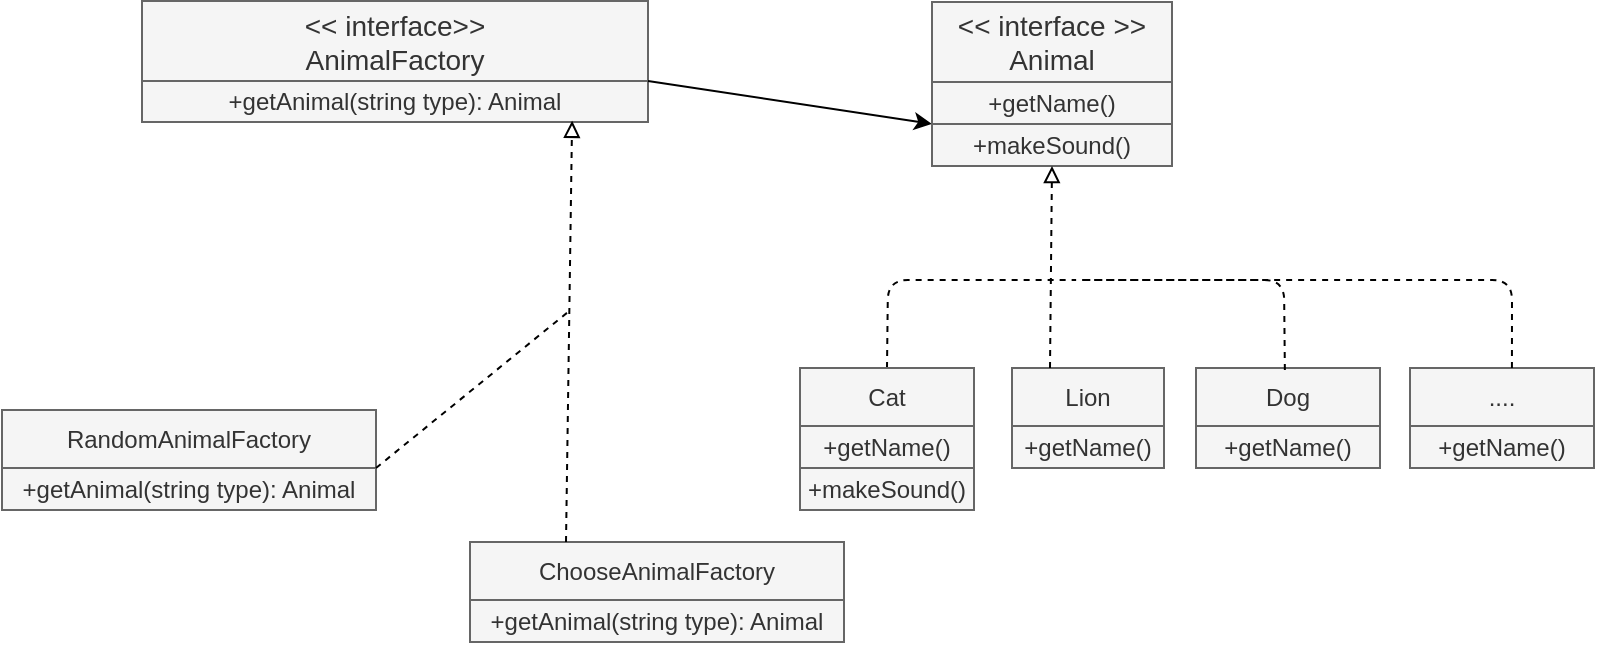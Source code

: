 <mxfile version="13.6.10" type="github">
  <diagram id="SIKrK5eI--MtJMHvcvKw" name="Page-1">
    <mxGraphModel dx="983" dy="499" grid="0" gridSize="10" guides="1" tooltips="1" connect="1" arrows="1" fold="1" page="1" pageScale="1" pageWidth="827" pageHeight="1169" math="0" shadow="0">
      <root>
        <mxCell id="0" />
        <mxCell id="1" parent="0" />
        <mxCell id="ceYIHfMtp4r3eAE6aNUn-2" value="&lt;font style=&quot;font-size: 14px&quot;&gt;&amp;lt;&amp;lt; interface &amp;gt;&amp;gt;&lt;br&gt;Animal&lt;/font&gt;" style="rounded=0;whiteSpace=wrap;html=1;fillColor=#f5f5f5;strokeColor=#666666;fontColor=#333333;" parent="1" vertex="1">
          <mxGeometry x="481" y="424" width="120" height="40" as="geometry" />
        </mxCell>
        <mxCell id="ceYIHfMtp4r3eAE6aNUn-5" value="" style="endArrow=none;html=1;rounded=1;dashed=1;endFill=0;exitX=0.5;exitY=0;exitDx=0;exitDy=0;jumpStyle=none;startSize=10;fontSize=11;labelBorderColor=none;" parent="1" source="ceYIHfMtp4r3eAE6aNUn-7" edge="1">
          <mxGeometry width="50" height="50" relative="1" as="geometry">
            <mxPoint x="442" y="524" as="sourcePoint" />
            <mxPoint x="553" y="563" as="targetPoint" />
            <Array as="points">
              <mxPoint x="459" y="563" />
              <mxPoint x="553" y="563" />
            </Array>
          </mxGeometry>
        </mxCell>
        <mxCell id="ceYIHfMtp4r3eAE6aNUn-7" value="Cat" style="rounded=0;whiteSpace=wrap;html=1;fillColor=#f5f5f5;strokeColor=#666666;fontColor=#333333;" parent="1" vertex="1">
          <mxGeometry x="415" y="607" width="87" height="29" as="geometry" />
        </mxCell>
        <mxCell id="ceYIHfMtp4r3eAE6aNUn-8" value="+makeSound()" style="rounded=0;whiteSpace=wrap;html=1;fillColor=#f5f5f5;strokeColor=#666666;fontColor=#333333;" parent="1" vertex="1">
          <mxGeometry x="481" y="485" width="120" height="21" as="geometry" />
        </mxCell>
        <mxCell id="ceYIHfMtp4r3eAE6aNUn-10" value="+getName()" style="rounded=0;whiteSpace=wrap;html=1;fillColor=#f5f5f5;strokeColor=#666666;fontColor=#333333;" parent="1" vertex="1">
          <mxGeometry x="415" y="636" width="87" height="21" as="geometry" />
        </mxCell>
        <mxCell id="ceYIHfMtp4r3eAE6aNUn-11" value="Lion" style="rounded=0;whiteSpace=wrap;html=1;fillColor=#f5f5f5;strokeColor=#666666;fontColor=#333333;" parent="1" vertex="1">
          <mxGeometry x="521" y="607" width="76" height="29" as="geometry" />
        </mxCell>
        <mxCell id="ceYIHfMtp4r3eAE6aNUn-12" value="+getName()" style="rounded=0;whiteSpace=wrap;html=1;fillColor=#f5f5f5;strokeColor=#666666;fontColor=#333333;" parent="1" vertex="1">
          <mxGeometry x="521" y="636" width="76" height="21" as="geometry" />
        </mxCell>
        <mxCell id="ceYIHfMtp4r3eAE6aNUn-13" value="" style="endArrow=block;html=1;rounded=1;dashed=1;endFill=0;jumpStyle=none;startSize=10;exitX=0.25;exitY=0;exitDx=0;exitDy=0;entryX=0.5;entryY=1;entryDx=0;entryDy=0;" parent="1" source="ceYIHfMtp4r3eAE6aNUn-11" target="ceYIHfMtp4r3eAE6aNUn-8" edge="1">
          <mxGeometry width="50" height="50" relative="1" as="geometry">
            <mxPoint x="592" y="601" as="sourcePoint" />
            <mxPoint x="587" y="507" as="targetPoint" />
          </mxGeometry>
        </mxCell>
        <mxCell id="ceYIHfMtp4r3eAE6aNUn-14" value="Dog" style="rounded=0;whiteSpace=wrap;html=1;fillColor=#f5f5f5;strokeColor=#666666;fontColor=#333333;" parent="1" vertex="1">
          <mxGeometry x="613" y="607" width="92" height="29" as="geometry" />
        </mxCell>
        <mxCell id="ceYIHfMtp4r3eAE6aNUn-15" value="+getName()" style="rounded=0;whiteSpace=wrap;html=1;fillColor=#f5f5f5;strokeColor=#666666;fontColor=#333333;" parent="1" vertex="1">
          <mxGeometry x="613" y="636" width="92" height="21" as="geometry" />
        </mxCell>
        <mxCell id="ceYIHfMtp4r3eAE6aNUn-16" value="" style="endArrow=none;html=1;rounded=1;dashed=1;endFill=0;jumpStyle=none;startSize=10;exitX=0.483;exitY=0.034;exitDx=0;exitDy=0;exitPerimeter=0;" parent="1" source="ceYIHfMtp4r3eAE6aNUn-14" edge="1">
          <mxGeometry width="50" height="50" relative="1" as="geometry">
            <mxPoint x="746" y="603" as="sourcePoint" />
            <mxPoint x="555" y="563" as="targetPoint" />
            <Array as="points">
              <mxPoint x="657" y="563" />
              <mxPoint x="555" y="563" />
            </Array>
          </mxGeometry>
        </mxCell>
        <mxCell id="ceYIHfMtp4r3eAE6aNUn-17" value="&lt;font style=&quot;font-size: 14px&quot;&gt;&amp;lt;&amp;lt; interface&amp;gt;&amp;gt;&lt;br&gt;AnimalFactory&lt;/font&gt;" style="rounded=0;whiteSpace=wrap;html=1;fillColor=#f5f5f5;strokeColor=#666666;fontColor=#333333;" parent="1" vertex="1">
          <mxGeometry x="86" y="423.5" width="253" height="40" as="geometry" />
        </mxCell>
        <mxCell id="ceYIHfMtp4r3eAE6aNUn-18" value="+getAnimal(string type): Animal" style="rounded=0;whiteSpace=wrap;html=1;fillColor=#f5f5f5;strokeColor=#666666;fontColor=#333333;" parent="1" vertex="1">
          <mxGeometry x="86" y="463.5" width="253" height="20.5" as="geometry" />
        </mxCell>
        <mxCell id="ceYIHfMtp4r3eAE6aNUn-19" value="...." style="rounded=0;whiteSpace=wrap;html=1;fillColor=#f5f5f5;strokeColor=#666666;fontColor=#333333;" parent="1" vertex="1">
          <mxGeometry x="720" y="607" width="92" height="29" as="geometry" />
        </mxCell>
        <mxCell id="ceYIHfMtp4r3eAE6aNUn-20" value="+getName()" style="rounded=0;whiteSpace=wrap;html=1;fillColor=#f5f5f5;strokeColor=#666666;fontColor=#333333;" parent="1" vertex="1">
          <mxGeometry x="720" y="636" width="92" height="21" as="geometry" />
        </mxCell>
        <mxCell id="ceYIHfMtp4r3eAE6aNUn-22" value="" style="endArrow=classic;html=1;strokeWidth=1;fontSize=11;exitX=1;exitY=1;exitDx=0;exitDy=0;entryX=0;entryY=0;entryDx=0;entryDy=0;" parent="1" source="ceYIHfMtp4r3eAE6aNUn-17" target="ceYIHfMtp4r3eAE6aNUn-8" edge="1">
          <mxGeometry width="50" height="50" relative="1" as="geometry">
            <mxPoint x="441" y="544" as="sourcePoint" />
            <mxPoint x="491" y="494" as="targetPoint" />
          </mxGeometry>
        </mxCell>
        <mxCell id="ceYIHfMtp4r3eAE6aNUn-24" value="" style="endArrow=none;dashed=1;html=1;fontSize=11;exitX=0.554;exitY=-0.002;exitDx=0;exitDy=0;exitPerimeter=0;startSize=10;endFill=0;" parent="1" source="ceYIHfMtp4r3eAE6aNUn-19" edge="1">
          <mxGeometry width="50" height="50" relative="1" as="geometry">
            <mxPoint x="409" y="597" as="sourcePoint" />
            <mxPoint x="552" y="563" as="targetPoint" />
            <Array as="points">
              <mxPoint x="771" y="563" />
            </Array>
          </mxGeometry>
        </mxCell>
        <mxCell id="ceYIHfMtp4r3eAE6aNUn-26" value="RandomAnimalFactory" style="rounded=0;whiteSpace=wrap;html=1;fillColor=#f5f5f5;strokeColor=#666666;fontColor=#333333;" parent="1" vertex="1">
          <mxGeometry x="16" y="628" width="187" height="29" as="geometry" />
        </mxCell>
        <mxCell id="ceYIHfMtp4r3eAE6aNUn-27" value="+getAnimal(string type): Animal" style="rounded=0;whiteSpace=wrap;html=1;fillColor=#f5f5f5;strokeColor=#666666;fontColor=#333333;" parent="1" vertex="1">
          <mxGeometry x="16" y="657" width="187" height="21" as="geometry" />
        </mxCell>
        <mxCell id="ceYIHfMtp4r3eAE6aNUn-30" value="ChooseAnimalFactory" style="rounded=0;whiteSpace=wrap;html=1;fillColor=#f5f5f5;strokeColor=#666666;fontColor=#333333;" parent="1" vertex="1">
          <mxGeometry x="250" y="694" width="187" height="29" as="geometry" />
        </mxCell>
        <mxCell id="ceYIHfMtp4r3eAE6aNUn-35" value="+getAnimal(string type): Animal" style="rounded=0;whiteSpace=wrap;html=1;fillColor=#f5f5f5;strokeColor=#666666;fontColor=#333333;" parent="1" vertex="1">
          <mxGeometry x="250" y="723" width="187" height="21" as="geometry" />
        </mxCell>
        <mxCell id="ceYIHfMtp4r3eAE6aNUn-36" value="" style="endArrow=block;html=1;rounded=1;dashed=1;endFill=0;jumpStyle=none;startSize=10;exitX=0.25;exitY=0;exitDx=0;exitDy=0;entryX=0.85;entryY=0.97;entryDx=0;entryDy=0;entryPerimeter=0;" parent="1" target="ceYIHfMtp4r3eAE6aNUn-18" edge="1">
          <mxGeometry width="50" height="50" relative="1" as="geometry">
            <mxPoint x="298" y="694" as="sourcePoint" />
            <mxPoint x="299.0" y="572" as="targetPoint" />
          </mxGeometry>
        </mxCell>
        <mxCell id="ceYIHfMtp4r3eAE6aNUn-39" value="" style="endArrow=none;dashed=1;html=1;fontSize=11;exitX=1;exitY=1;exitDx=0;exitDy=0;endFill=0;startSize=10;" parent="1" source="ceYIHfMtp4r3eAE6aNUn-26" edge="1">
          <mxGeometry width="50" height="50" relative="1" as="geometry">
            <mxPoint x="301" y="586" as="sourcePoint" />
            <mxPoint x="299" y="579" as="targetPoint" />
          </mxGeometry>
        </mxCell>
        <mxCell id="B_KV3q5p38NjxTR5KO66-1" value="+getName()" style="rounded=0;whiteSpace=wrap;html=1;fillColor=#f5f5f5;strokeColor=#666666;fontColor=#333333;" vertex="1" parent="1">
          <mxGeometry x="481" y="464" width="120" height="21" as="geometry" />
        </mxCell>
        <mxCell id="B_KV3q5p38NjxTR5KO66-2" value="+makeSound()" style="rounded=0;whiteSpace=wrap;html=1;fillColor=#f5f5f5;strokeColor=#666666;fontColor=#333333;" vertex="1" parent="1">
          <mxGeometry x="415" y="657" width="87" height="21" as="geometry" />
        </mxCell>
      </root>
    </mxGraphModel>
  </diagram>
</mxfile>
